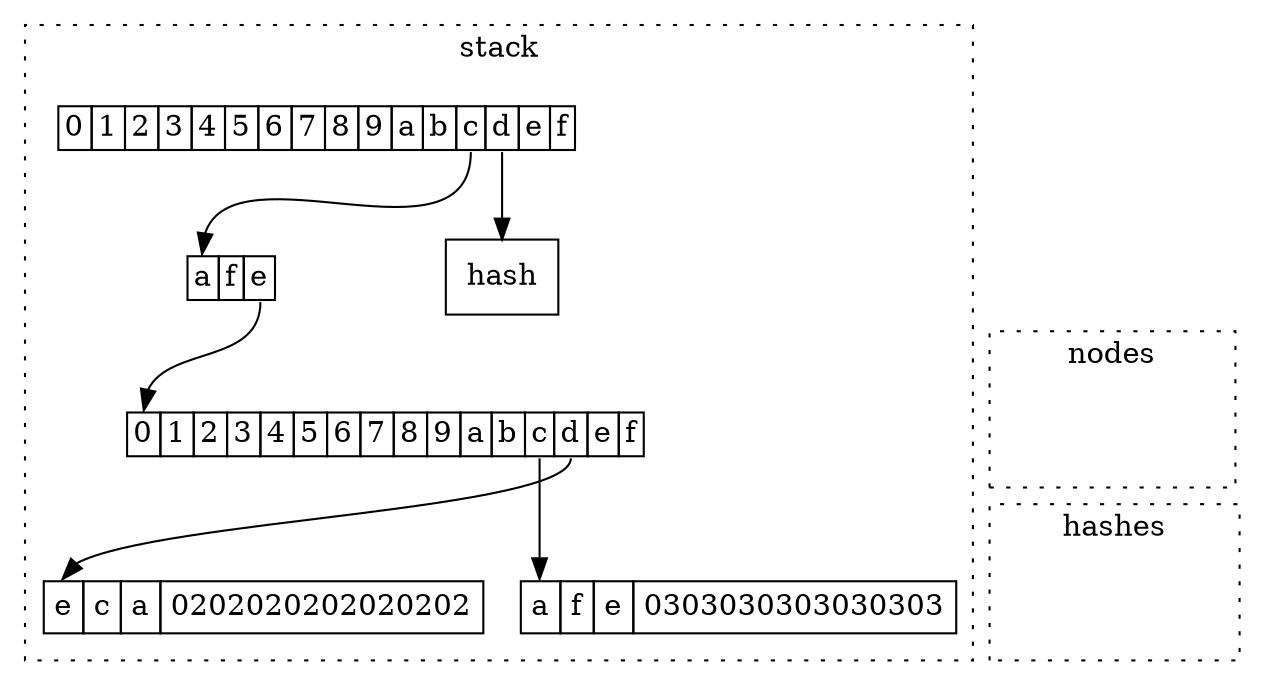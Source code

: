 digraph D {
	node [shape=box];

	subgraph clusterstack {
		style=dotted;
		label="stack";
	hash
	branch [shape=none,label=<<table border="0" cellborder="1" cellspacing="0"><tr><td port="0">0</td><td port="1">1</td><td port="2">2</td><td port="3">3</td><td port="4">4</td><td port="5">5</td><td port="6">6</td><td port="7">7</td><td port="8">8</td><td port="9">9</td><td port="10">a</td><td port="11">b</td><td port="12">c</td><td port="13">d</td><td port="14">e</td><td port="15">f</td></tr></table>>]
	extension0c [shape=none,label=<<table border="0" cellspacing="0" cellborder="1"><tr><td port="0">a</td><td port="1">f</td><td port="2">e</td></tr></table>>]
	branch0d0e0a0d0b0e0e [shape=none,label=<<table border="0" cellborder="1" cellspacing="0"><tr><td port="0">0</td><td port="1">1</td><td port="2">2</td><td port="3">3</td><td port="4">4</td><td port="5">5</td><td port="6">6</td><td port="7">7</td><td port="8">8</td><td port="9">9</td><td port="10">a</td><td port="11">b</td><td port="12">c</td><td port="13">d</td><td port="14">e</td><td port="15">f</td></tr></table>>]
	leaf0c0a0f0e0c [shape=none,margin=0,label=<<table border="0" cellborder="1" cellspacing="0" cellpadding="4"><tr><td port="0">a</td><td port="1">f</td><td port="2">e</td><td>0303030303030303</td></tr></table>>]
	leaf0c0a0f0e0d [shape=none,margin=0,label=<<table border="0" cellborder="1" cellspacing="0" cellpadding="4"><tr><td port="0">e</td><td port="1">c</td><td port="2">a</td><td>0202020202020202</td></tr></table>>]

	branch0d0e0a0d0b0e0e:12 -> leaf0c0a0f0e0c:0 
	branch0d0e0a0d0b0e0e:13 -> leaf0c0a0f0e0d:0 
	extension0c:2 -> branch0d0e0a0d0b0e0e:0
	branch:12 -> extension0c:0
	branch:13 -> hash
	}

	subgraph clusterproof {
		style=dotted;
		label="nodes";
		holdmybeer [style=invis];
	}

	subgraph clusterhashes {
		style=dotted;
		label="hashes";
		holdmyhash [style=invis];
	}

	holdmybeer -> holdmyhash [style=invis];
	holdmybeer -> leaf0c0a0f0e0c [style=invis];
}
